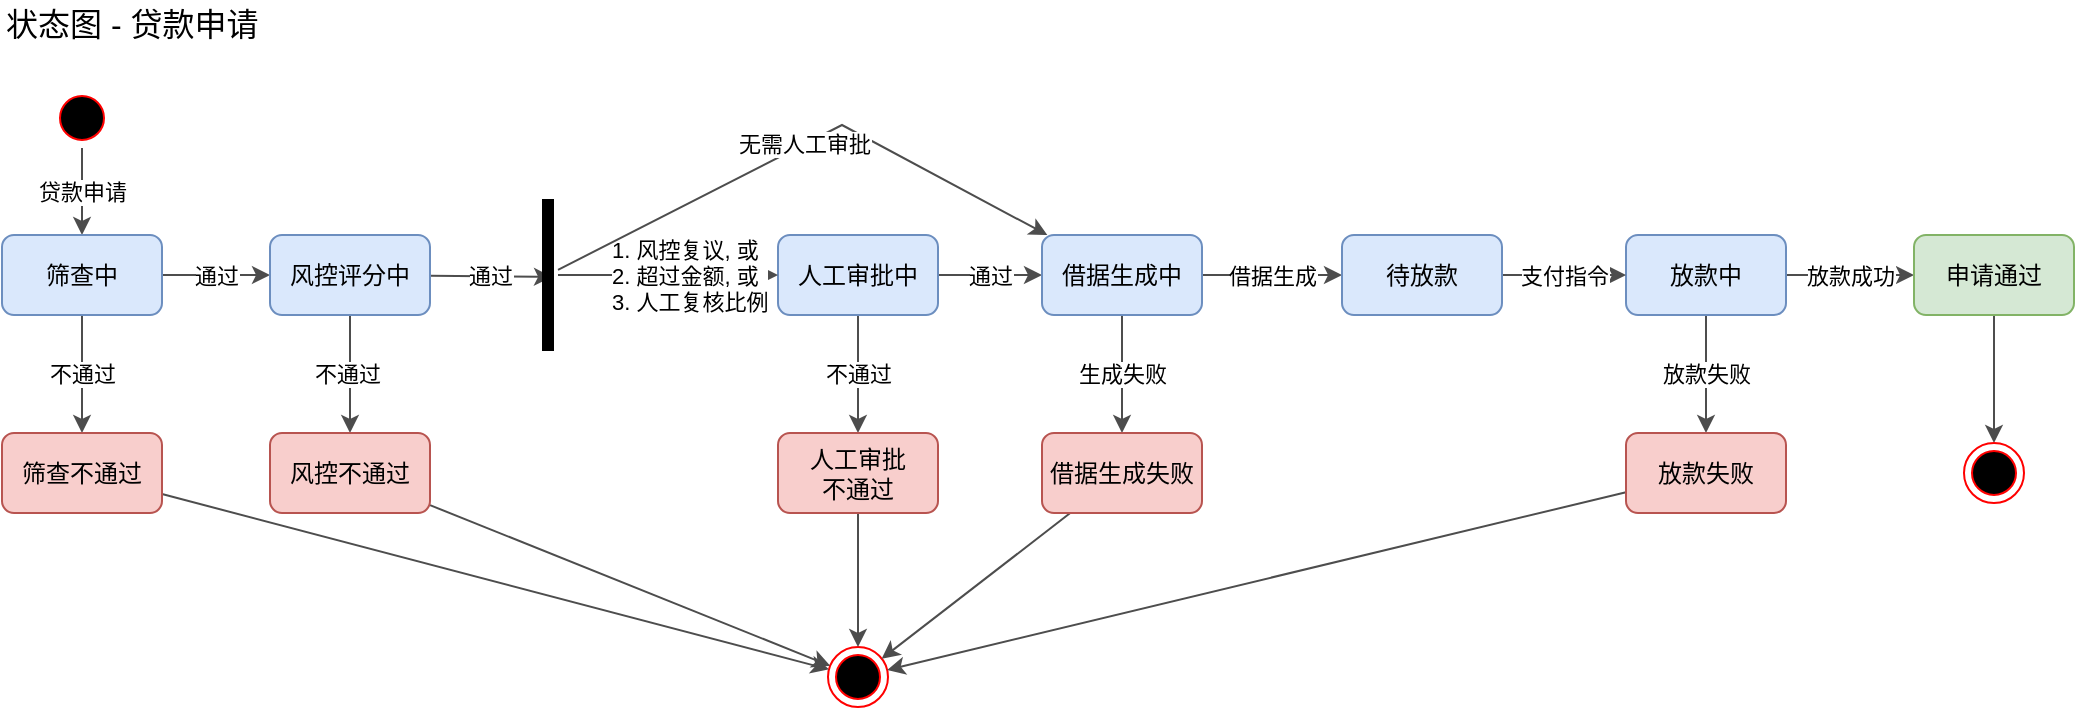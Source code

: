 <mxfile version="10.6.7" type="device"><diagram id="kVTv_0ZmFGgWJC4JtmPM" name="06-01-状态图-贷款申请"><mxGraphModel dx="879" dy="533" grid="0" gridSize="10" guides="1" tooltips="1" connect="1" arrows="1" fold="1" page="1" pageScale="1" pageWidth="1100" pageHeight="850" math="0" shadow="0"><root><mxCell id="hmJFMag2BToXmuDo7b-0-0"/><mxCell id="hmJFMag2BToXmuDo7b-0-1" parent="hmJFMag2BToXmuDo7b-0-0"/><mxCell id="hmJFMag2BToXmuDo7b-0-14" value="贷款申请" style="edgeStyle=none;rounded=0;orthogonalLoop=1;jettySize=auto;html=1;strokeColor=#4D4D4D;strokeWidth=1;fontSize=11;fontColor=#000000;align=center;" parent="hmJFMag2BToXmuDo7b-0-1" source="hmJFMag2BToXmuDo7b-0-2" target="hmJFMag2BToXmuDo7b-0-13" edge="1"><mxGeometry relative="1" as="geometry"/></mxCell><mxCell id="hmJFMag2BToXmuDo7b-0-2" value="" style="ellipse;html=1;shape=startState;fillColor=#000000;strokeColor=#ff0000;rounded=0;fontSize=11;fontColor=#000000;align=right;" parent="hmJFMag2BToXmuDo7b-0-1" vertex="1"><mxGeometry x="59" y="71" width="30" height="30" as="geometry"/></mxCell><mxCell id="hmJFMag2BToXmuDo7b-0-11" value="" style="ellipse;html=1;shape=endState;fillColor=#000000;strokeColor=#ff0000;rounded=0;fontSize=11;fontColor=#000000;align=center;" parent="hmJFMag2BToXmuDo7b-0-1" vertex="1"><mxGeometry x="447" y="350.5" width="30" height="30" as="geometry"/></mxCell><mxCell id="hmJFMag2BToXmuDo7b-0-15" value="不通过" style="rounded=0;orthogonalLoop=1;jettySize=auto;html=1;strokeColor=#4D4D4D;strokeWidth=1;fontSize=11;fontColor=#000000;align=center;elbow=vertical;" parent="hmJFMag2BToXmuDo7b-0-1" source="hmJFMag2BToXmuDo7b-0-13" target="hmJFMag2BToXmuDo7b-0-16" edge="1"><mxGeometry relative="1" as="geometry"/></mxCell><mxCell id="hmJFMag2BToXmuDo7b-0-19" value="通过" style="edgeStyle=none;rounded=0;orthogonalLoop=1;jettySize=auto;html=1;strokeColor=#4D4D4D;strokeWidth=1;fontSize=11;fontColor=#000000;align=center;" parent="hmJFMag2BToXmuDo7b-0-1" source="hmJFMag2BToXmuDo7b-0-13" target="hmJFMag2BToXmuDo7b-0-18" edge="1"><mxGeometry relative="1" as="geometry"/></mxCell><mxCell id="hmJFMag2BToXmuDo7b-0-13" value="筛查中" style="rounded=1;whiteSpace=wrap;html=1;strokeColor=#6c8ebf;fillColor=#dae8fc;fontSize=12;align=center;" parent="hmJFMag2BToXmuDo7b-0-1" vertex="1"><mxGeometry x="34" y="144.5" width="80" height="40" as="geometry"/></mxCell><mxCell id="hmJFMag2BToXmuDo7b-0-17" style="edgeStyle=none;rounded=0;orthogonalLoop=1;jettySize=auto;html=1;strokeColor=#4D4D4D;strokeWidth=1;fontSize=11;fontColor=#000000;align=center;" parent="hmJFMag2BToXmuDo7b-0-1" source="hmJFMag2BToXmuDo7b-0-16" target="hmJFMag2BToXmuDo7b-0-11" edge="1"><mxGeometry relative="1" as="geometry"/></mxCell><mxCell id="hmJFMag2BToXmuDo7b-0-16" value="筛查不通过" style="rounded=1;whiteSpace=wrap;html=1;strokeColor=#b85450;fillColor=#f8cecc;fontSize=12;align=center;" parent="hmJFMag2BToXmuDo7b-0-1" vertex="1"><mxGeometry x="34" y="243.5" width="80" height="40" as="geometry"/></mxCell><mxCell id="hmJFMag2BToXmuDo7b-0-23" value="不通过&amp;nbsp;" style="edgeStyle=none;rounded=0;orthogonalLoop=1;jettySize=auto;html=1;strokeColor=#4D4D4D;strokeWidth=1;fontSize=11;fontColor=#000000;align=center;" parent="hmJFMag2BToXmuDo7b-0-1" source="hmJFMag2BToXmuDo7b-0-18" target="hmJFMag2BToXmuDo7b-0-21" edge="1"><mxGeometry relative="1" as="geometry"/></mxCell><mxCell id="hmJFMag2BToXmuDo7b-0-33" value="通过" style="edgeStyle=none;rounded=0;orthogonalLoop=1;jettySize=auto;html=1;entryX=0.513;entryY=0.3;entryDx=0;entryDy=0;entryPerimeter=0;strokeColor=#4D4D4D;strokeWidth=1;fontSize=11;fontColor=#000000;align=center;" parent="hmJFMag2BToXmuDo7b-0-1" source="hmJFMag2BToXmuDo7b-0-18" target="hmJFMag2BToXmuDo7b-0-28" edge="1"><mxGeometry relative="1" as="geometry"/></mxCell><mxCell id="hmJFMag2BToXmuDo7b-0-18" value="风控评分中" style="rounded=1;whiteSpace=wrap;html=1;strokeColor=#6c8ebf;fillColor=#dae8fc;fontSize=12;align=center;" parent="hmJFMag2BToXmuDo7b-0-1" vertex="1"><mxGeometry x="168" y="144.5" width="80" height="40" as="geometry"/></mxCell><mxCell id="hmJFMag2BToXmuDo7b-0-39" value="不通过" style="edgeStyle=none;rounded=0;orthogonalLoop=1;jettySize=auto;html=1;strokeColor=#4D4D4D;strokeWidth=1;fontSize=11;fontColor=#000000;align=center;" parent="hmJFMag2BToXmuDo7b-0-1" source="hmJFMag2BToXmuDo7b-0-20" target="hmJFMag2BToXmuDo7b-0-37" edge="1"><mxGeometry relative="1" as="geometry"/></mxCell><mxCell id="hmJFMag2BToXmuDo7b-0-40" value="通过" style="edgeStyle=none;rounded=0;orthogonalLoop=1;jettySize=auto;html=1;strokeColor=#4D4D4D;strokeWidth=1;fontSize=11;fontColor=#000000;align=center;" parent="hmJFMag2BToXmuDo7b-0-1" source="hmJFMag2BToXmuDo7b-0-20" target="hmJFMag2BToXmuDo7b-0-34" edge="1"><mxGeometry relative="1" as="geometry"/></mxCell><mxCell id="hmJFMag2BToXmuDo7b-0-20" value="人工审批中" style="rounded=1;whiteSpace=wrap;html=1;strokeColor=#6c8ebf;fillColor=#dae8fc;fontSize=12;align=center;" parent="hmJFMag2BToXmuDo7b-0-1" vertex="1"><mxGeometry x="422" y="144.5" width="80" height="40" as="geometry"/></mxCell><mxCell id="hmJFMag2BToXmuDo7b-0-22" style="edgeStyle=none;rounded=0;orthogonalLoop=1;jettySize=auto;html=1;strokeColor=#4D4D4D;strokeWidth=1;fontSize=11;fontColor=#000000;align=center;" parent="hmJFMag2BToXmuDo7b-0-1" source="hmJFMag2BToXmuDo7b-0-21" target="hmJFMag2BToXmuDo7b-0-11" edge="1"><mxGeometry relative="1" as="geometry"/></mxCell><mxCell id="hmJFMag2BToXmuDo7b-0-21" value="风控不通过" style="rounded=1;whiteSpace=wrap;html=1;strokeColor=#b85450;fillColor=#f8cecc;fontSize=12;align=center;" parent="hmJFMag2BToXmuDo7b-0-1" vertex="1"><mxGeometry x="168" y="243.5" width="80" height="40" as="geometry"/></mxCell><mxCell id="hmJFMag2BToXmuDo7b-0-35" value="1. 风控复议, 或&lt;br style=&quot;font-size: 11px;&quot;&gt;2. 超过金额, 或&lt;br style=&quot;font-size: 11px;&quot;&gt;3. 人工复核比例&lt;br style=&quot;font-size: 11px;&quot;&gt;" style="edgeStyle=none;rounded=0;orthogonalLoop=1;jettySize=auto;html=1;strokeColor=#4D4D4D;strokeWidth=1;fontSize=11;fontColor=#000000;align=left;verticalAlign=middle;" parent="hmJFMag2BToXmuDo7b-0-1" source="hmJFMag2BToXmuDo7b-0-28" target="hmJFMag2BToXmuDo7b-0-20" edge="1"><mxGeometry x="-0.55" relative="1" as="geometry"><mxPoint as="offset"/></mxGeometry></mxCell><mxCell id="hmJFMag2BToXmuDo7b-0-36" value="无需人工审批" style="edgeStyle=none;rounded=0;orthogonalLoop=1;jettySize=auto;html=1;strokeColor=#4D4D4D;strokeWidth=1;fontSize=11;fontColor=#000000;align=center;" parent="hmJFMag2BToXmuDo7b-0-1" source="hmJFMag2BToXmuDo7b-0-28" target="hmJFMag2BToXmuDo7b-0-34" edge="1"><mxGeometry relative="1" as="geometry"><Array as="points"><mxPoint x="454" y="89.5"/></Array></mxGeometry></mxCell><mxCell id="hmJFMag2BToXmuDo7b-0-28" value="" style="shape=line;html=1;strokeWidth=6;strokeColor=#000000;rounded=0;fillColor=#FFFFFF;fontSize=12;fontColor=#000000;align=center;direction=south;" parent="hmJFMag2BToXmuDo7b-0-1" vertex="1"><mxGeometry x="302" y="126.5" width="10" height="76" as="geometry"/></mxCell><mxCell id="8ef2il02dAmMaHnZcIoL-1" value="借据生成" style="edgeStyle=none;rounded=0;orthogonalLoop=1;jettySize=auto;html=1;strokeColor=#4D4D4D;strokeWidth=1;fontSize=11;fontColor=#000000;align=center;" parent="hmJFMag2BToXmuDo7b-0-1" source="hmJFMag2BToXmuDo7b-0-34" target="110IgNpq_e1Zwof8bEH0-0" edge="1"><mxGeometry relative="1" as="geometry"/></mxCell><mxCell id="8ef2il02dAmMaHnZcIoL-13" value="生成失败" style="edgeStyle=none;rounded=0;orthogonalLoop=1;jettySize=auto;html=1;strokeColor=#4D4D4D;strokeWidth=1;fontSize=11;fontColor=#000000;align=center;" parent="hmJFMag2BToXmuDo7b-0-1" source="hmJFMag2BToXmuDo7b-0-34" target="8ef2il02dAmMaHnZcIoL-11" edge="1"><mxGeometry relative="1" as="geometry"/></mxCell><mxCell id="hmJFMag2BToXmuDo7b-0-34" value="借据生成中" style="rounded=1;whiteSpace=wrap;html=1;strokeColor=#6c8ebf;fillColor=#dae8fc;fontSize=12;align=center;" parent="hmJFMag2BToXmuDo7b-0-1" vertex="1"><mxGeometry x="554" y="144.5" width="80" height="40" as="geometry"/></mxCell><mxCell id="hmJFMag2BToXmuDo7b-0-38" style="rounded=0;orthogonalLoop=1;jettySize=auto;html=1;strokeColor=#4D4D4D;strokeWidth=1;fontSize=11;fontColor=#000000;align=center;" parent="hmJFMag2BToXmuDo7b-0-1" source="hmJFMag2BToXmuDo7b-0-37" target="hmJFMag2BToXmuDo7b-0-11" edge="1"><mxGeometry relative="1" as="geometry"/></mxCell><mxCell id="hmJFMag2BToXmuDo7b-0-37" value="人工审批&lt;br&gt;不通过" style="rounded=1;whiteSpace=wrap;html=1;strokeColor=#b85450;fillColor=#f8cecc;fontSize=12;align=center;" parent="hmJFMag2BToXmuDo7b-0-1" vertex="1"><mxGeometry x="422" y="243.5" width="80" height="40" as="geometry"/></mxCell><mxCell id="8ef2il02dAmMaHnZcIoL-3" value="放款成功" style="edgeStyle=none;rounded=0;orthogonalLoop=1;jettySize=auto;html=1;strokeColor=#4D4D4D;strokeWidth=1;fontSize=11;fontColor=#000000;align=center;" parent="hmJFMag2BToXmuDo7b-0-1" source="8ef2il02dAmMaHnZcIoL-0" target="8ef2il02dAmMaHnZcIoL-2" edge="1"><mxGeometry relative="1" as="geometry"/></mxCell><mxCell id="8ef2il02dAmMaHnZcIoL-7" value="放款失败" style="edgeStyle=none;rounded=0;orthogonalLoop=1;jettySize=auto;html=1;strokeColor=#4D4D4D;strokeWidth=1;fontSize=11;fontColor=#000000;align=center;" parent="hmJFMag2BToXmuDo7b-0-1" source="8ef2il02dAmMaHnZcIoL-0" target="8ef2il02dAmMaHnZcIoL-5" edge="1"><mxGeometry relative="1" as="geometry"/></mxCell><mxCell id="8ef2il02dAmMaHnZcIoL-0" value="放款中" style="rounded=1;whiteSpace=wrap;html=1;strokeColor=#6c8ebf;fillColor=#dae8fc;fontSize=12;align=center;" parent="hmJFMag2BToXmuDo7b-0-1" vertex="1"><mxGeometry x="846" y="144.5" width="80" height="40" as="geometry"/></mxCell><mxCell id="8ef2il02dAmMaHnZcIoL-9" style="rounded=0;orthogonalLoop=1;jettySize=auto;html=1;strokeColor=#4D4D4D;strokeWidth=1;fontSize=11;fontColor=#000000;align=center;" parent="hmJFMag2BToXmuDo7b-0-1" source="8ef2il02dAmMaHnZcIoL-2" target="8ef2il02dAmMaHnZcIoL-8" edge="1"><mxGeometry relative="1" as="geometry"/></mxCell><mxCell id="8ef2il02dAmMaHnZcIoL-2" value="申请通过" style="rounded=1;whiteSpace=wrap;html=1;strokeColor=#82b366;fillColor=#d5e8d4;fontSize=12;align=center;" parent="hmJFMag2BToXmuDo7b-0-1" vertex="1"><mxGeometry x="990" y="144.5" width="80" height="40" as="geometry"/></mxCell><mxCell id="8ef2il02dAmMaHnZcIoL-6" style="edgeStyle=none;rounded=0;orthogonalLoop=1;jettySize=auto;html=1;strokeColor=#4D4D4D;strokeWidth=1;fontSize=11;fontColor=#000000;align=center;" parent="hmJFMag2BToXmuDo7b-0-1" source="8ef2il02dAmMaHnZcIoL-5" target="hmJFMag2BToXmuDo7b-0-11" edge="1"><mxGeometry relative="1" as="geometry"/></mxCell><mxCell id="8ef2il02dAmMaHnZcIoL-5" value="放款失败" style="rounded=1;whiteSpace=wrap;html=1;strokeColor=#b85450;fillColor=#f8cecc;fontSize=12;align=center;" parent="hmJFMag2BToXmuDo7b-0-1" vertex="1"><mxGeometry x="846" y="243.5" width="80" height="40" as="geometry"/></mxCell><mxCell id="8ef2il02dAmMaHnZcIoL-8" value="" style="ellipse;html=1;shape=endState;fillColor=#000000;strokeColor=#ff0000;rounded=0;fontSize=11;fontColor=#000000;align=center;" parent="hmJFMag2BToXmuDo7b-0-1" vertex="1"><mxGeometry x="1015" y="248.5" width="30" height="30" as="geometry"/></mxCell><mxCell id="8ef2il02dAmMaHnZcIoL-12" style="edgeStyle=none;rounded=0;orthogonalLoop=1;jettySize=auto;html=1;strokeColor=#4D4D4D;strokeWidth=1;fontSize=11;fontColor=#000000;align=center;" parent="hmJFMag2BToXmuDo7b-0-1" source="8ef2il02dAmMaHnZcIoL-11" target="hmJFMag2BToXmuDo7b-0-11" edge="1"><mxGeometry relative="1" as="geometry"/></mxCell><mxCell id="8ef2il02dAmMaHnZcIoL-11" value="借据生成失败" style="rounded=1;whiteSpace=wrap;html=1;strokeColor=#b85450;fillColor=#f8cecc;fontSize=12;align=center;" parent="hmJFMag2BToXmuDo7b-0-1" vertex="1"><mxGeometry x="554" y="243.5" width="80" height="40" as="geometry"/></mxCell><mxCell id="110IgNpq_e1Zwof8bEH0-3" value="支付指令" style="edgeStyle=none;rounded=0;orthogonalLoop=1;jettySize=auto;html=1;startArrow=none;startFill=0;endArrow=classic;endFill=1;strokeColor=#4D4D4D;strokeWidth=1;fontSize=11;fontColor=#000000;align=center;" parent="hmJFMag2BToXmuDo7b-0-1" source="110IgNpq_e1Zwof8bEH0-0" target="8ef2il02dAmMaHnZcIoL-0" edge="1"><mxGeometry relative="1" as="geometry"/></mxCell><mxCell id="110IgNpq_e1Zwof8bEH0-0" value="待放款" style="rounded=1;whiteSpace=wrap;html=1;strokeColor=#6c8ebf;fillColor=#dae8fc;fontSize=12;align=center;" parent="hmJFMag2BToXmuDo7b-0-1" vertex="1"><mxGeometry x="704" y="144.5" width="80" height="40" as="geometry"/></mxCell><mxCell id="d6goXf8qiFW42sSH-7y_-0" value="状态图 - 贷款申请" style="text;html=1;resizable=0;points=[];autosize=1;align=left;verticalAlign=top;spacingTop=-4;fontSize=16;fontColor=#000;fontStyle=0;spacingBottom=0;" parent="hmJFMag2BToXmuDo7b-0-1" vertex="1"><mxGeometry x="34" y="27" width="136" height="19" as="geometry"/></mxCell></root></mxGraphModel></diagram></mxfile>